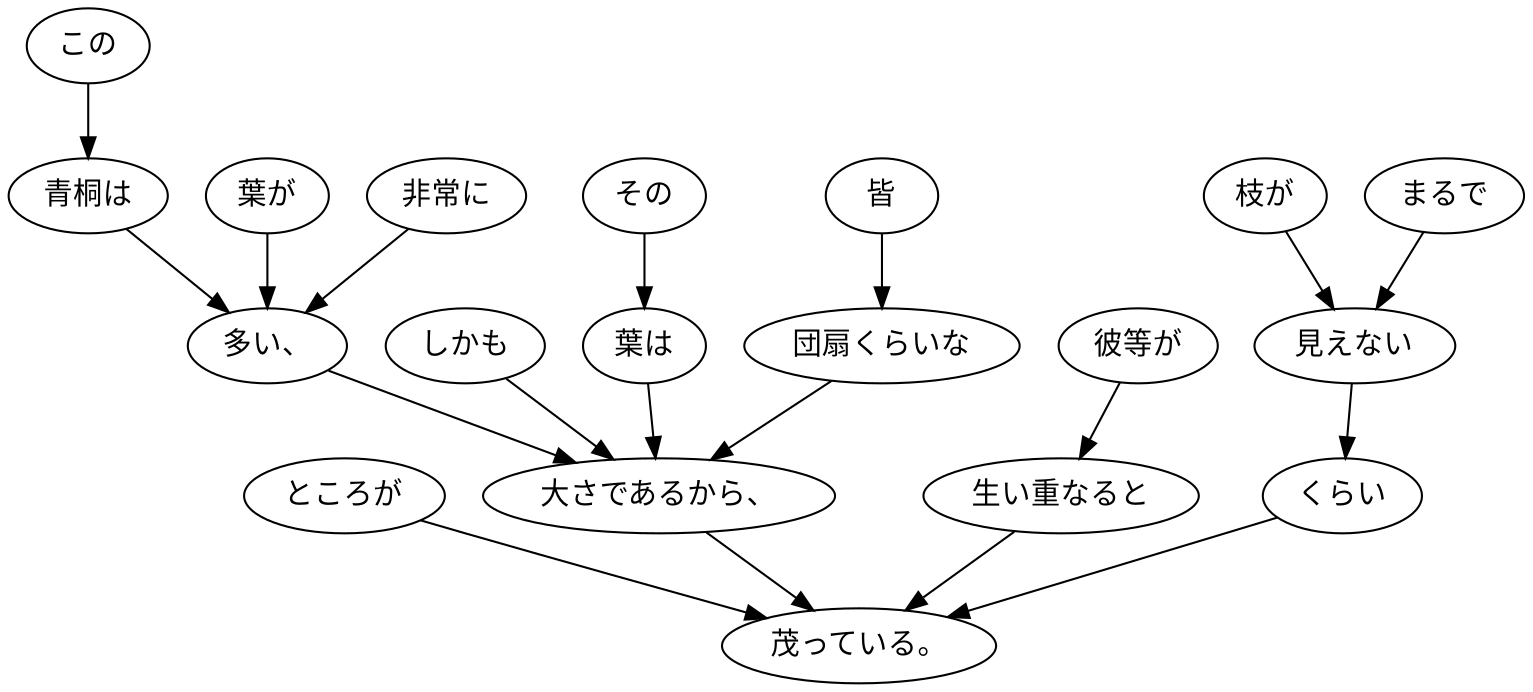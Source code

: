 digraph graph4050 {
	node0 [label="ところが"];
	node1 [label="この"];
	node2 [label="青桐は"];
	node3 [label="葉が"];
	node4 [label="非常に"];
	node5 [label="多い、"];
	node6 [label="しかも"];
	node7 [label="その"];
	node8 [label="葉は"];
	node9 [label="皆"];
	node10 [label="団扇くらいな"];
	node11 [label="大さであるから、"];
	node12 [label="彼等が"];
	node13 [label="生い重なると"];
	node14 [label="枝が"];
	node15 [label="まるで"];
	node16 [label="見えない"];
	node17 [label="くらい"];
	node18 [label="茂っている。"];
	node0 -> node18;
	node1 -> node2;
	node2 -> node5;
	node3 -> node5;
	node4 -> node5;
	node5 -> node11;
	node6 -> node11;
	node7 -> node8;
	node8 -> node11;
	node9 -> node10;
	node10 -> node11;
	node11 -> node18;
	node12 -> node13;
	node13 -> node18;
	node14 -> node16;
	node15 -> node16;
	node16 -> node17;
	node17 -> node18;
}
